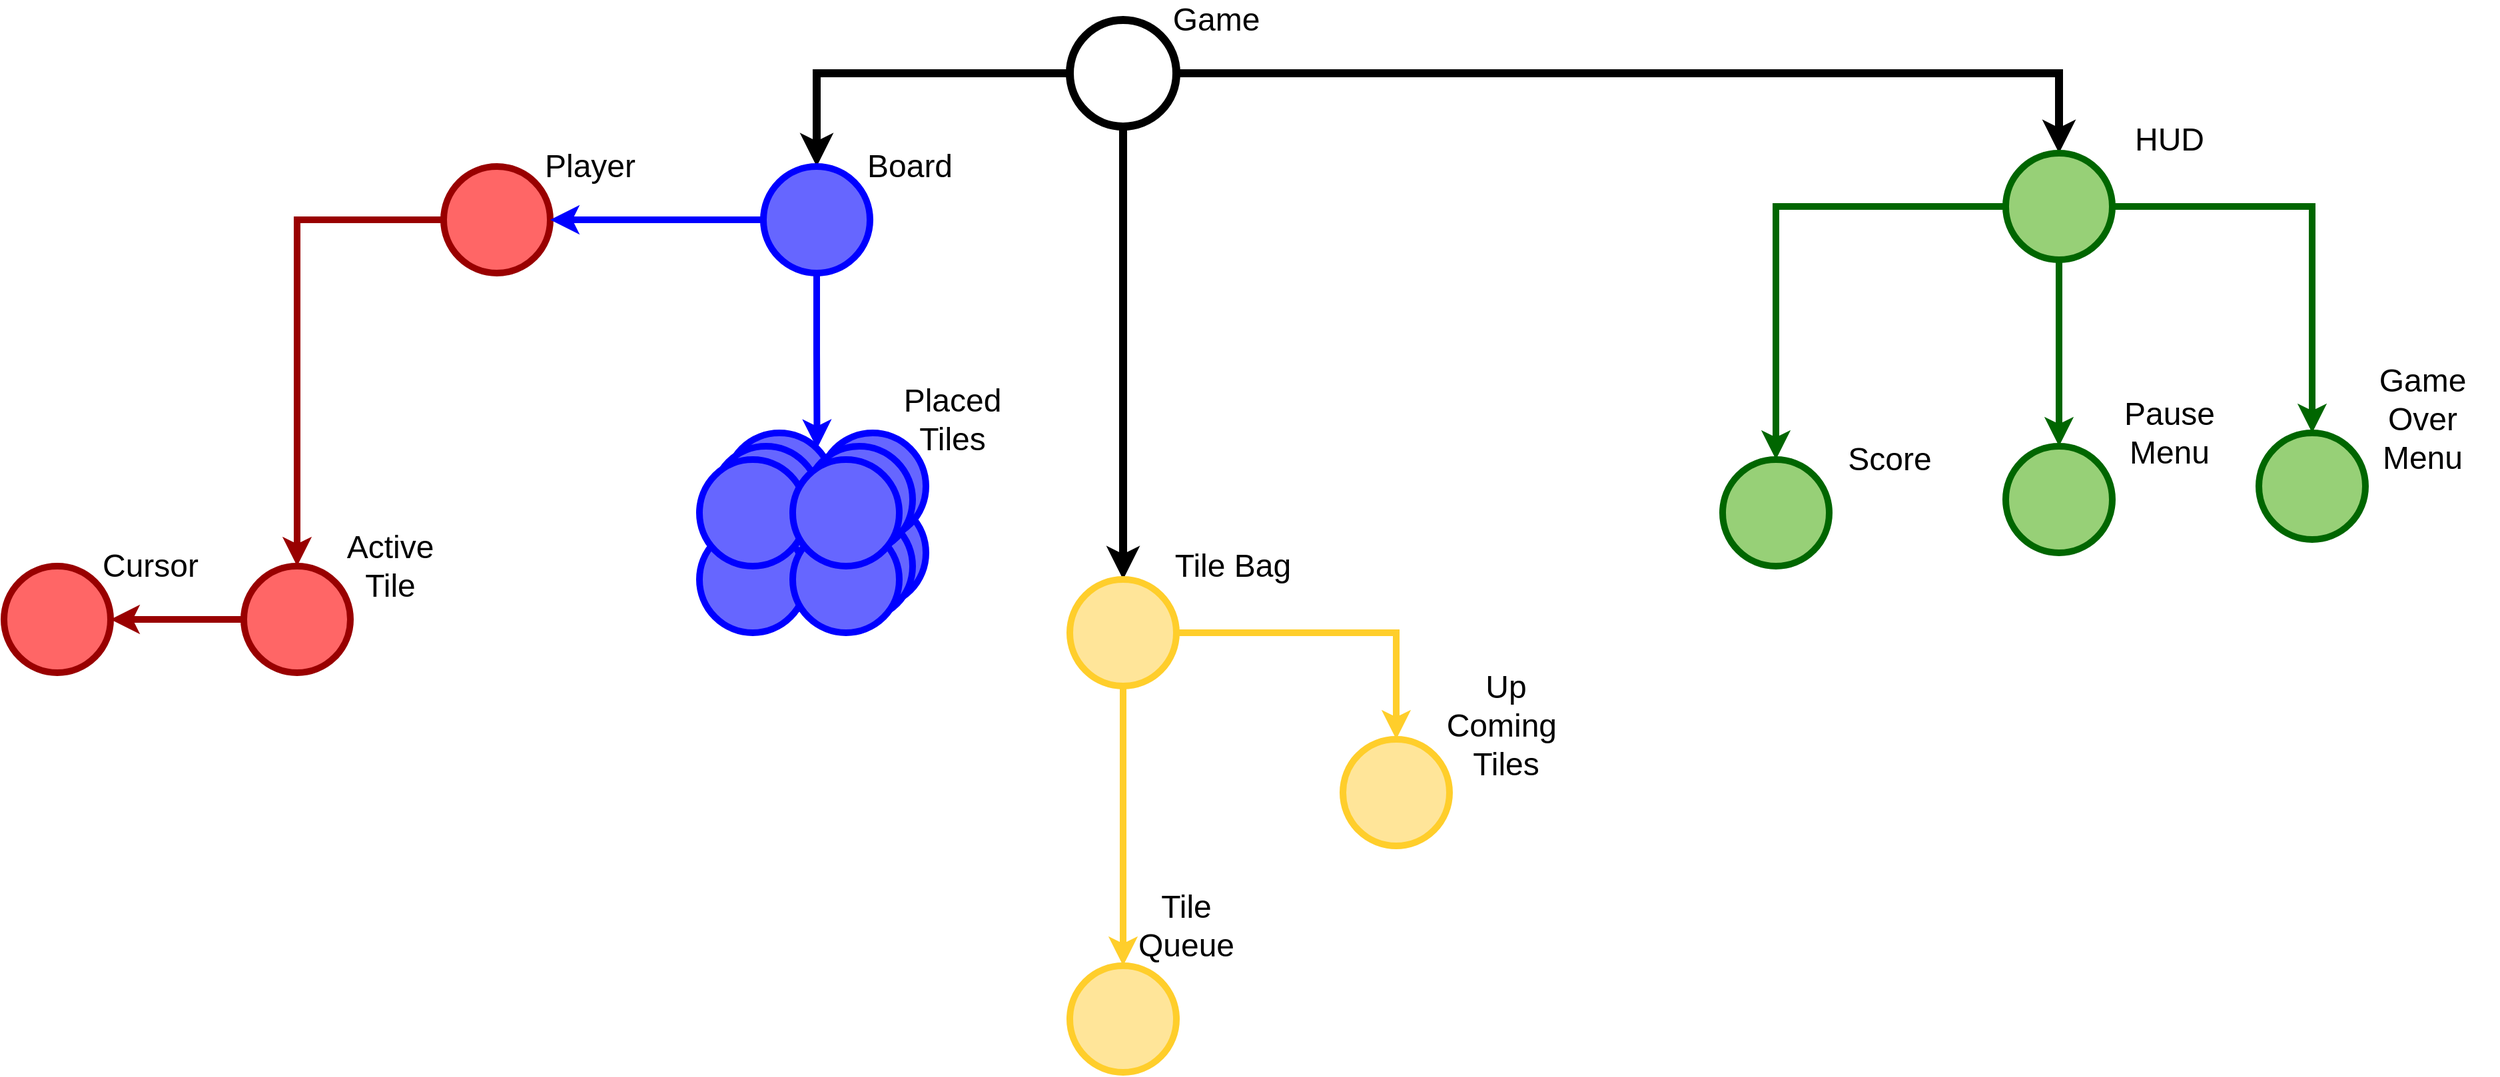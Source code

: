 <mxfile version="13.0.3" type="device"><diagram id="mDV6GGJU_76RKqSqO3B7" name="Node Architecture"><mxGraphModel dx="2881" dy="1223" grid="1" gridSize="10" guides="1" tooltips="1" connect="1" arrows="1" fold="1" page="1" pageScale="1" pageWidth="850" pageHeight="1100" math="0" shadow="0"><root><mxCell id="0"/><mxCell id="1" parent="0"/><mxCell id="CbEGz90n-UqrPRoleG0x-30" style="edgeStyle=orthogonalEdgeStyle;rounded=0;orthogonalLoop=1;jettySize=auto;html=1;exitX=0;exitY=0.5;exitDx=0;exitDy=0;entryX=0.5;entryY=0;entryDx=0;entryDy=0;strokeWidth=6;" edge="1" parent="1" source="R6Q461NbFdpHU6H-XWBD-1" target="R6Q461NbFdpHU6H-XWBD-4"><mxGeometry relative="1" as="geometry"/></mxCell><mxCell id="CbEGz90n-UqrPRoleG0x-31" style="edgeStyle=orthogonalEdgeStyle;rounded=0;orthogonalLoop=1;jettySize=auto;html=1;exitX=0.5;exitY=1;exitDx=0;exitDy=0;entryX=0.5;entryY=0;entryDx=0;entryDy=0;strokeWidth=6;" edge="1" parent="1" source="R6Q461NbFdpHU6H-XWBD-1" target="R6Q461NbFdpHU6H-XWBD-6"><mxGeometry relative="1" as="geometry"/></mxCell><mxCell id="CbEGz90n-UqrPRoleG0x-32" style="edgeStyle=orthogonalEdgeStyle;rounded=0;orthogonalLoop=1;jettySize=auto;html=1;exitX=1;exitY=0.5;exitDx=0;exitDy=0;strokeWidth=6;" edge="1" parent="1" source="R6Q461NbFdpHU6H-XWBD-1" target="R6Q461NbFdpHU6H-XWBD-8"><mxGeometry relative="1" as="geometry"/></mxCell><mxCell id="CbEGz90n-UqrPRoleG0x-36" style="edgeStyle=orthogonalEdgeStyle;rounded=0;orthogonalLoop=1;jettySize=auto;html=1;exitX=1;exitY=0.5;exitDx=0;exitDy=0;strokeColor=#FFCE2B;strokeWidth=5;" edge="1" parent="1" source="R6Q461NbFdpHU6H-XWBD-6" target="R6Q461NbFdpHU6H-XWBD-18"><mxGeometry relative="1" as="geometry"/></mxCell><mxCell id="CbEGz90n-UqrPRoleG0x-37" style="edgeStyle=orthogonalEdgeStyle;rounded=0;orthogonalLoop=1;jettySize=auto;html=1;exitX=0.5;exitY=1;exitDx=0;exitDy=0;entryX=0.5;entryY=0;entryDx=0;entryDy=0;strokeColor=#FFCE2B;strokeWidth=5;" edge="1" parent="1" source="R6Q461NbFdpHU6H-XWBD-6" target="CbEGz90n-UqrPRoleG0x-28"><mxGeometry relative="1" as="geometry"/></mxCell><mxCell id="CbEGz90n-UqrPRoleG0x-33" style="edgeStyle=orthogonalEdgeStyle;rounded=0;orthogonalLoop=1;jettySize=auto;html=1;exitX=0;exitY=0.5;exitDx=0;exitDy=0;entryX=0.5;entryY=0;entryDx=0;entryDy=0;strokeColor=#006600;strokeWidth=5;" edge="1" parent="1" source="R6Q461NbFdpHU6H-XWBD-8" target="R6Q461NbFdpHU6H-XWBD-10"><mxGeometry relative="1" as="geometry"/></mxCell><mxCell id="CbEGz90n-UqrPRoleG0x-34" style="edgeStyle=orthogonalEdgeStyle;rounded=0;orthogonalLoop=1;jettySize=auto;html=1;exitX=0.5;exitY=1;exitDx=0;exitDy=0;entryX=0.5;entryY=0;entryDx=0;entryDy=0;strokeColor=#006600;strokeWidth=5;" edge="1" parent="1" source="R6Q461NbFdpHU6H-XWBD-8" target="R6Q461NbFdpHU6H-XWBD-12"><mxGeometry relative="1" as="geometry"/></mxCell><mxCell id="CbEGz90n-UqrPRoleG0x-35" style="edgeStyle=orthogonalEdgeStyle;rounded=0;orthogonalLoop=1;jettySize=auto;html=1;exitX=1;exitY=0.5;exitDx=0;exitDy=0;entryX=0.5;entryY=0;entryDx=0;entryDy=0;strokeColor=#006600;strokeWidth=5;" edge="1" parent="1" source="R6Q461NbFdpHU6H-XWBD-8" target="R6Q461NbFdpHU6H-XWBD-14"><mxGeometry relative="1" as="geometry"/></mxCell><mxCell id="CbEGz90n-UqrPRoleG0x-40" value="" style="group;strokeWidth=5;strokeColor=none;fillColor=none;" vertex="1" connectable="0" parent="1"><mxGeometry x="1112.5" y="230" width="180" height="100" as="geometry"/></mxCell><mxCell id="R6Q461NbFdpHU6H-XWBD-8" value="" style="ellipse;whiteSpace=wrap;html=1;aspect=fixed;strokeWidth=5;strokeColor=#006600;fillColor=#97D077;" vertex="1" parent="CbEGz90n-UqrPRoleG0x-40"><mxGeometry y="20" width="80" height="80" as="geometry"/></mxCell><mxCell id="R6Q461NbFdpHU6H-XWBD-9" value="&lt;font style=&quot;font-size: 24px&quot;&gt;HUD&lt;/font&gt;" style="text;html=1;strokeColor=none;fillColor=none;align=center;verticalAlign=middle;whiteSpace=wrap;rounded=0;" vertex="1" parent="CbEGz90n-UqrPRoleG0x-40"><mxGeometry x="65" width="115" height="20" as="geometry"/></mxCell><mxCell id="CbEGz90n-UqrPRoleG0x-41" value="" style="group;strokeWidth=5;strokeColor=none;fillColor=none;" vertex="1" connectable="0" parent="1"><mxGeometry x="1112.5" y="450" width="180" height="100" as="geometry"/></mxCell><mxCell id="R6Q461NbFdpHU6H-XWBD-12" value="" style="ellipse;whiteSpace=wrap;html=1;aspect=fixed;strokeWidth=5;strokeColor=#006600;fillColor=#97D077;" vertex="1" parent="CbEGz90n-UqrPRoleG0x-41"><mxGeometry y="20" width="80" height="80" as="geometry"/></mxCell><mxCell id="R6Q461NbFdpHU6H-XWBD-13" value="&lt;font style=&quot;font-size: 24px&quot;&gt;Pause Menu&lt;/font&gt;" style="text;html=1;strokeColor=none;fillColor=none;align=center;verticalAlign=middle;whiteSpace=wrap;rounded=0;" vertex="1" parent="CbEGz90n-UqrPRoleG0x-41"><mxGeometry x="65" width="115" height="20" as="geometry"/></mxCell><mxCell id="CbEGz90n-UqrPRoleG0x-42" value="" style="group;strokeWidth=5;strokeColor=none;" vertex="1" connectable="0" parent="1"><mxGeometry x="1302.5" y="440" width="180" height="100" as="geometry"/></mxCell><mxCell id="R6Q461NbFdpHU6H-XWBD-14" value="" style="ellipse;whiteSpace=wrap;html=1;aspect=fixed;strokeWidth=5;strokeColor=#006600;fillColor=#97D077;" vertex="1" parent="CbEGz90n-UqrPRoleG0x-42"><mxGeometry y="20" width="80" height="80" as="geometry"/></mxCell><mxCell id="R6Q461NbFdpHU6H-XWBD-15" value="&lt;font style=&quot;font-size: 24px&quot;&gt;Game Over Menu&lt;/font&gt;" style="text;html=1;strokeColor=none;fillColor=none;align=center;verticalAlign=middle;whiteSpace=wrap;rounded=0;" vertex="1" parent="CbEGz90n-UqrPRoleG0x-42"><mxGeometry x="65" width="115" height="20" as="geometry"/></mxCell><mxCell id="CbEGz90n-UqrPRoleG0x-43" value="" style="group;strokeWidth=6;" vertex="1" connectable="0" parent="1"><mxGeometry x="410" y="140" width="130" height="90" as="geometry"/></mxCell><mxCell id="R6Q461NbFdpHU6H-XWBD-1" value="" style="ellipse;whiteSpace=wrap;html=1;aspect=fixed;strokeWidth=6;" vertex="1" parent="CbEGz90n-UqrPRoleG0x-43"><mxGeometry y="10" width="80" height="80" as="geometry"/></mxCell><mxCell id="R6Q461NbFdpHU6H-XWBD-2" value="&lt;font style=&quot;font-size: 24px&quot;&gt;Game&lt;/font&gt;" style="text;html=1;strokeColor=none;fillColor=none;align=center;verticalAlign=middle;whiteSpace=wrap;rounded=0;" vertex="1" parent="CbEGz90n-UqrPRoleG0x-43"><mxGeometry x="90" width="40" height="20" as="geometry"/></mxCell><mxCell id="CbEGz90n-UqrPRoleG0x-44" value="" style="group;fillColor=none;strokeColor=none;strokeWidth=5;" vertex="1" connectable="0" parent="1"><mxGeometry x="410" y="550" width="180" height="100" as="geometry"/></mxCell><mxCell id="R6Q461NbFdpHU6H-XWBD-6" value="" style="ellipse;whiteSpace=wrap;html=1;aspect=fixed;fillColor=#FFE599;strokeColor=#FFCE2B;strokeWidth=5;" vertex="1" parent="CbEGz90n-UqrPRoleG0x-44"><mxGeometry y="20" width="80" height="80" as="geometry"/></mxCell><mxCell id="R6Q461NbFdpHU6H-XWBD-7" value="&lt;font style=&quot;font-size: 24px&quot;&gt;Tile Bag&lt;/font&gt;" style="text;html=1;strokeColor=none;fillColor=none;align=center;verticalAlign=middle;whiteSpace=wrap;rounded=0;" vertex="1" parent="CbEGz90n-UqrPRoleG0x-44"><mxGeometry x="65" width="115" height="20" as="geometry"/></mxCell><mxCell id="CbEGz90n-UqrPRoleG0x-45" value="" style="group" vertex="1" connectable="0" parent="1"><mxGeometry x="615" y="670" width="180" height="100" as="geometry"/></mxCell><mxCell id="R6Q461NbFdpHU6H-XWBD-18" value="" style="ellipse;whiteSpace=wrap;html=1;aspect=fixed;fillColor=#FFE599;strokeColor=#FFCE2B;strokeWidth=5;" vertex="1" parent="CbEGz90n-UqrPRoleG0x-45"><mxGeometry y="20" width="80" height="80" as="geometry"/></mxCell><mxCell id="R6Q461NbFdpHU6H-XWBD-19" value="&lt;font style=&quot;font-size: 24px&quot;&gt;Up Coming&amp;nbsp;&lt;br&gt;Tiles&lt;br&gt;&lt;/font&gt;" style="text;html=1;strokeColor=none;fillColor=none;align=center;verticalAlign=middle;whiteSpace=wrap;rounded=0;" vertex="1" parent="CbEGz90n-UqrPRoleG0x-45"><mxGeometry x="65" width="115" height="20" as="geometry"/></mxCell><mxCell id="CbEGz90n-UqrPRoleG0x-46" value="" style="group;fillColor=none;strokeColor=none;strokeWidth=5;" vertex="1" connectable="0" parent="1"><mxGeometry x="410" y="820" width="145" height="120" as="geometry"/></mxCell><mxCell id="R6Q461NbFdpHU6H-XWBD-17" value="&lt;font style=&quot;font-size: 24px&quot;&gt;Tile Queue&lt;/font&gt;" style="text;html=1;strokeColor=none;fillColor=none;align=center;verticalAlign=middle;whiteSpace=wrap;rounded=0;" vertex="1" parent="CbEGz90n-UqrPRoleG0x-46"><mxGeometry x="30" width="115" height="20" as="geometry"/></mxCell><mxCell id="CbEGz90n-UqrPRoleG0x-28" value="" style="ellipse;whiteSpace=wrap;html=1;aspect=fixed;fillColor=#FFE599;strokeColor=#FFCE2B;strokeWidth=5;" vertex="1" parent="CbEGz90n-UqrPRoleG0x-46"><mxGeometry y="40" width="80" height="80" as="geometry"/></mxCell><mxCell id="CbEGz90n-UqrPRoleG0x-47" value="" style="group;strokeWidth=5;strokeColor=none;" vertex="1" connectable="0" parent="1"><mxGeometry x="180" y="250" width="130" height="90" as="geometry"/></mxCell><mxCell id="R6Q461NbFdpHU6H-XWBD-4" value="" style="ellipse;whiteSpace=wrap;html=1;aspect=fixed;strokeWidth=5;strokeColor=#0000FF;fillColor=#6666FF;" vertex="1" parent="CbEGz90n-UqrPRoleG0x-47"><mxGeometry y="10" width="80" height="80" as="geometry"/></mxCell><mxCell id="R6Q461NbFdpHU6H-XWBD-5" value="&lt;span style=&quot;font-size: 24px&quot;&gt;Board&lt;/span&gt;" style="text;html=1;strokeColor=none;fillColor=none;align=center;verticalAlign=middle;whiteSpace=wrap;rounded=0;strokeWidth=5;" vertex="1" parent="CbEGz90n-UqrPRoleG0x-47"><mxGeometry x="90" width="40" height="20" as="geometry"/></mxCell><mxCell id="CbEGz90n-UqrPRoleG0x-48" value="" style="group;strokeWidth=5;strokeColor=none;" vertex="1" connectable="0" parent="1"><mxGeometry x="132" y="440" width="210" height="170" as="geometry"/></mxCell><mxCell id="CbEGz90n-UqrPRoleG0x-24" value="" style="group;strokeWidth=5;strokeColor=none;fillColor=none;" vertex="1" connectable="0" parent="CbEGz90n-UqrPRoleG0x-48"><mxGeometry y="20" width="170" height="150" as="geometry"/></mxCell><mxCell id="CbEGz90n-UqrPRoleG0x-9" value="" style="ellipse;whiteSpace=wrap;html=1;aspect=fixed;strokeWidth=5;strokeColor=#0000FF;fillColor=#6666FF;" vertex="1" parent="CbEGz90n-UqrPRoleG0x-24"><mxGeometry x="20" y="50" width="80" height="80" as="geometry"/></mxCell><mxCell id="CbEGz90n-UqrPRoleG0x-10" value="" style="ellipse;whiteSpace=wrap;html=1;aspect=fixed;strokeWidth=5;strokeColor=#0000FF;fillColor=#6666FF;" vertex="1" parent="CbEGz90n-UqrPRoleG0x-24"><mxGeometry x="10" y="60" width="80" height="80" as="geometry"/></mxCell><mxCell id="CbEGz90n-UqrPRoleG0x-11" value="" style="ellipse;whiteSpace=wrap;html=1;aspect=fixed;strokeWidth=5;strokeColor=#0000FF;fillColor=#6666FF;" vertex="1" parent="CbEGz90n-UqrPRoleG0x-24"><mxGeometry y="70" width="80" height="80" as="geometry"/></mxCell><mxCell id="CbEGz90n-UqrPRoleG0x-15" value="" style="ellipse;whiteSpace=wrap;html=1;aspect=fixed;strokeWidth=5;strokeColor=#0000FF;fillColor=#6666FF;" vertex="1" parent="CbEGz90n-UqrPRoleG0x-24"><mxGeometry x="90" y="50" width="80" height="80" as="geometry"/></mxCell><mxCell id="CbEGz90n-UqrPRoleG0x-16" value="" style="ellipse;whiteSpace=wrap;html=1;aspect=fixed;strokeWidth=5;strokeColor=#0000FF;fillColor=#6666FF;" vertex="1" parent="CbEGz90n-UqrPRoleG0x-24"><mxGeometry x="80" y="60" width="80" height="80" as="geometry"/></mxCell><mxCell id="CbEGz90n-UqrPRoleG0x-17" value="" style="ellipse;whiteSpace=wrap;html=1;aspect=fixed;strokeWidth=5;strokeColor=#0000FF;fillColor=#6666FF;" vertex="1" parent="CbEGz90n-UqrPRoleG0x-24"><mxGeometry x="70" y="70" width="80" height="80" as="geometry"/></mxCell><mxCell id="CbEGz90n-UqrPRoleG0x-18" value="" style="ellipse;whiteSpace=wrap;html=1;aspect=fixed;strokeWidth=5;strokeColor=#0000FF;fillColor=#6666FF;" vertex="1" parent="CbEGz90n-UqrPRoleG0x-24"><mxGeometry x="20" width="80" height="80" as="geometry"/></mxCell><mxCell id="CbEGz90n-UqrPRoleG0x-19" value="" style="ellipse;whiteSpace=wrap;html=1;aspect=fixed;strokeWidth=5;strokeColor=#0000FF;fillColor=#6666FF;" vertex="1" parent="CbEGz90n-UqrPRoleG0x-24"><mxGeometry x="10" y="10" width="80" height="80" as="geometry"/></mxCell><mxCell id="CbEGz90n-UqrPRoleG0x-20" value="" style="ellipse;whiteSpace=wrap;html=1;aspect=fixed;strokeWidth=5;strokeColor=#0000FF;fillColor=#6666FF;" vertex="1" parent="CbEGz90n-UqrPRoleG0x-24"><mxGeometry y="20" width="80" height="80" as="geometry"/></mxCell><mxCell id="CbEGz90n-UqrPRoleG0x-21" value="" style="ellipse;whiteSpace=wrap;html=1;aspect=fixed;strokeWidth=5;strokeColor=#0000FF;fillColor=#6666FF;" vertex="1" parent="CbEGz90n-UqrPRoleG0x-24"><mxGeometry x="90" width="80" height="80" as="geometry"/></mxCell><mxCell id="CbEGz90n-UqrPRoleG0x-22" value="" style="ellipse;whiteSpace=wrap;html=1;aspect=fixed;strokeWidth=5;strokeColor=#0000FF;fillColor=#6666FF;" vertex="1" parent="CbEGz90n-UqrPRoleG0x-24"><mxGeometry x="80" y="10" width="80" height="80" as="geometry"/></mxCell><mxCell id="CbEGz90n-UqrPRoleG0x-23" value="" style="ellipse;whiteSpace=wrap;html=1;aspect=fixed;strokeWidth=5;strokeColor=#0000FF;fillColor=#6666FF;" vertex="1" parent="CbEGz90n-UqrPRoleG0x-24"><mxGeometry x="70" y="20" width="80" height="80" as="geometry"/></mxCell><mxCell id="CbEGz90n-UqrPRoleG0x-25" value="&lt;span style=&quot;font-size: 24px&quot;&gt;Placed Tiles&lt;/span&gt;" style="text;html=1;strokeColor=none;fillColor=none;align=center;verticalAlign=middle;whiteSpace=wrap;rounded=0;strokeWidth=5;" vertex="1" parent="CbEGz90n-UqrPRoleG0x-48"><mxGeometry x="170" width="40" height="20" as="geometry"/></mxCell><mxCell id="CbEGz90n-UqrPRoleG0x-49" value="" style="group;strokeWidth=5;strokeColor=none;fillColor=none;" vertex="1" connectable="0" parent="1"><mxGeometry x="-60" y="250" width="130" height="90" as="geometry"/></mxCell><mxCell id="CbEGz90n-UqrPRoleG0x-2" value="" style="ellipse;whiteSpace=wrap;html=1;aspect=fixed;strokeWidth=5;strokeColor=#990000;fillColor=#FF6666;" vertex="1" parent="CbEGz90n-UqrPRoleG0x-49"><mxGeometry y="10" width="80" height="80" as="geometry"/></mxCell><mxCell id="CbEGz90n-UqrPRoleG0x-3" value="&lt;span style=&quot;font-size: 24px&quot;&gt;Player&lt;/span&gt;" style="text;html=1;strokeColor=none;fillColor=none;align=center;verticalAlign=middle;whiteSpace=wrap;rounded=0;strokeWidth=5;" vertex="1" parent="CbEGz90n-UqrPRoleG0x-49"><mxGeometry x="90" width="40" height="20" as="geometry"/></mxCell><mxCell id="CbEGz90n-UqrPRoleG0x-50" value="" style="group;strokeWidth=5;strokeColor=none;fillColor=none;" vertex="1" connectable="0" parent="1"><mxGeometry x="-210" y="550" width="130" height="90" as="geometry"/></mxCell><mxCell id="CbEGz90n-UqrPRoleG0x-5" value="" style="ellipse;whiteSpace=wrap;html=1;aspect=fixed;strokeWidth=5;strokeColor=#990000;fillColor=#FF6666;" vertex="1" parent="CbEGz90n-UqrPRoleG0x-50"><mxGeometry y="10" width="80" height="80" as="geometry"/></mxCell><mxCell id="CbEGz90n-UqrPRoleG0x-6" value="&lt;span style=&quot;font-size: 24px&quot;&gt;Active Tile&lt;br&gt;&lt;/span&gt;" style="text;html=1;strokeColor=none;fillColor=none;align=center;verticalAlign=middle;whiteSpace=wrap;rounded=0;strokeWidth=5;" vertex="1" parent="CbEGz90n-UqrPRoleG0x-50"><mxGeometry x="90" width="40" height="20" as="geometry"/></mxCell><mxCell id="CbEGz90n-UqrPRoleG0x-51" value="" style="group;strokeWidth=5;strokeColor=none;fillColor=none;" vertex="1" connectable="0" parent="1"><mxGeometry x="-390" y="550" width="130" height="90" as="geometry"/></mxCell><mxCell id="CbEGz90n-UqrPRoleG0x-7" value="" style="ellipse;whiteSpace=wrap;html=1;aspect=fixed;strokeWidth=5;strokeColor=#990000;fillColor=#FF6666;" vertex="1" parent="CbEGz90n-UqrPRoleG0x-51"><mxGeometry y="10" width="80" height="80" as="geometry"/></mxCell><mxCell id="CbEGz90n-UqrPRoleG0x-8" value="&lt;span style=&quot;font-size: 24px&quot;&gt;Cursor&lt;br&gt;&lt;/span&gt;" style="text;html=1;strokeColor=none;fillColor=none;align=center;verticalAlign=middle;whiteSpace=wrap;rounded=0;strokeWidth=5;" vertex="1" parent="CbEGz90n-UqrPRoleG0x-51"><mxGeometry x="90" width="40" height="20" as="geometry"/></mxCell><mxCell id="CbEGz90n-UqrPRoleG0x-55" value="" style="group;fillColor=none;" vertex="1" connectable="0" parent="1"><mxGeometry x="922.5" y="470" width="285" height="90" as="geometry"/></mxCell><mxCell id="CbEGz90n-UqrPRoleG0x-53" value="" style="group" vertex="1" connectable="0" parent="CbEGz90n-UqrPRoleG0x-55"><mxGeometry width="285" height="90" as="geometry"/></mxCell><mxCell id="CbEGz90n-UqrPRoleG0x-39" value="" style="group" vertex="1" connectable="0" parent="CbEGz90n-UqrPRoleG0x-53"><mxGeometry x="120" width="165" height="90" as="geometry"/></mxCell><mxCell id="R6Q461NbFdpHU6H-XWBD-10" value="" style="ellipse;whiteSpace=wrap;html=1;aspect=fixed;strokeWidth=5;strokeColor=#006600;fillColor=#97D077;" vertex="1" parent="CbEGz90n-UqrPRoleG0x-39"><mxGeometry x="-142.5" y="10" width="80" height="80" as="geometry"/></mxCell><mxCell id="R6Q461NbFdpHU6H-XWBD-11" value="&lt;font style=&quot;font-size: 24px&quot;&gt;Score&lt;/font&gt;" style="text;html=1;strokeColor=none;fillColor=none;align=center;verticalAlign=middle;whiteSpace=wrap;rounded=0;" vertex="1" parent="CbEGz90n-UqrPRoleG0x-53"><mxGeometry x="45" width="115" height="20" as="geometry"/></mxCell><mxCell id="CbEGz90n-UqrPRoleG0x-56" style="edgeStyle=orthogonalEdgeStyle;rounded=0;orthogonalLoop=1;jettySize=auto;html=1;exitX=0.5;exitY=1;exitDx=0;exitDy=0;entryX=1;entryY=0;entryDx=0;entryDy=0;strokeWidth=5;strokeColor=#0000FF;" edge="1" parent="1" source="R6Q461NbFdpHU6H-XWBD-4" target="CbEGz90n-UqrPRoleG0x-18"><mxGeometry relative="1" as="geometry"/></mxCell><mxCell id="CbEGz90n-UqrPRoleG0x-57" style="edgeStyle=orthogonalEdgeStyle;rounded=0;orthogonalLoop=1;jettySize=auto;html=1;exitX=0;exitY=0.5;exitDx=0;exitDy=0;entryX=1;entryY=0.5;entryDx=0;entryDy=0;strokeWidth=5;strokeColor=#0000FF;" edge="1" parent="1" source="R6Q461NbFdpHU6H-XWBD-4" target="CbEGz90n-UqrPRoleG0x-2"><mxGeometry relative="1" as="geometry"/></mxCell><mxCell id="CbEGz90n-UqrPRoleG0x-58" style="edgeStyle=orthogonalEdgeStyle;rounded=0;orthogonalLoop=1;jettySize=auto;html=1;exitX=0;exitY=0.5;exitDx=0;exitDy=0;entryX=0.5;entryY=0;entryDx=0;entryDy=0;strokeWidth=5;strokeColor=#990000;" edge="1" parent="1" source="CbEGz90n-UqrPRoleG0x-2" target="CbEGz90n-UqrPRoleG0x-5"><mxGeometry relative="1" as="geometry"/></mxCell><mxCell id="CbEGz90n-UqrPRoleG0x-59" style="edgeStyle=orthogonalEdgeStyle;rounded=0;orthogonalLoop=1;jettySize=auto;html=1;exitX=0;exitY=0.5;exitDx=0;exitDy=0;entryX=1;entryY=0.5;entryDx=0;entryDy=0;strokeWidth=5;strokeColor=#990000;" edge="1" parent="1" source="CbEGz90n-UqrPRoleG0x-5" target="CbEGz90n-UqrPRoleG0x-7"><mxGeometry relative="1" as="geometry"/></mxCell></root></mxGraphModel></diagram></mxfile>